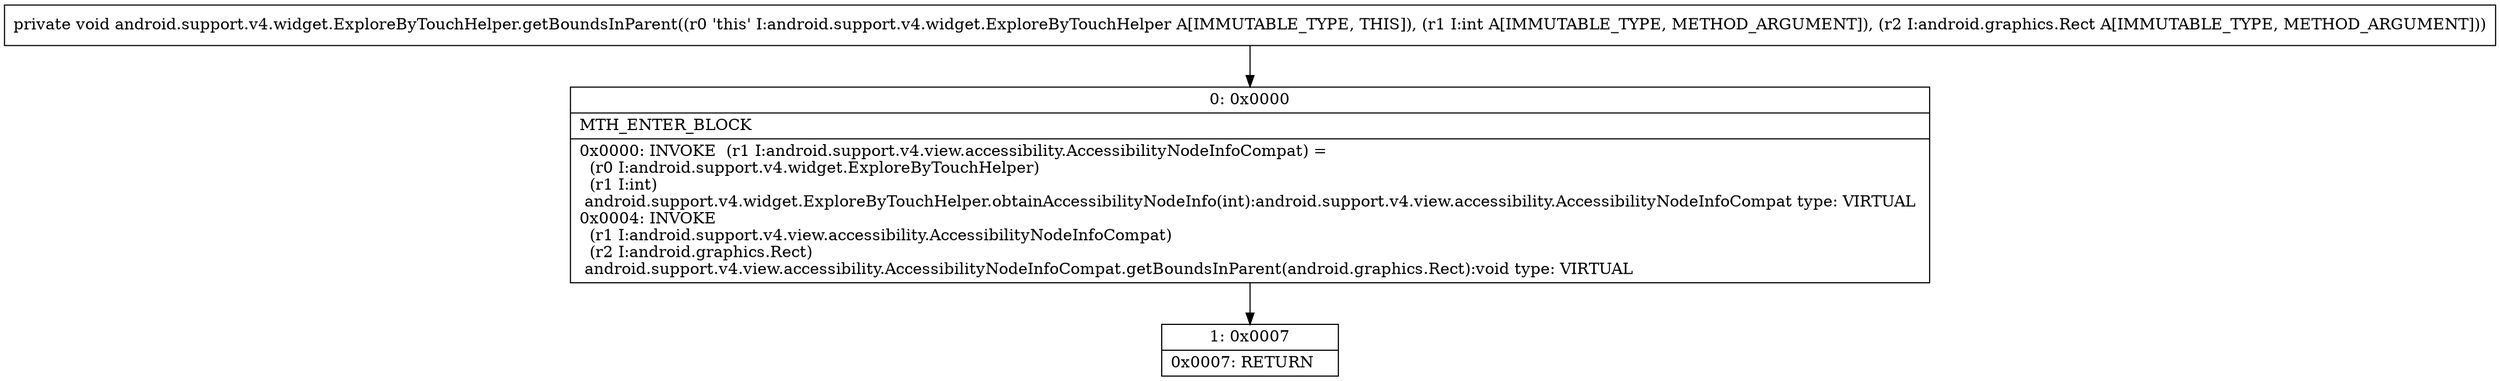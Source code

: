 digraph "CFG forandroid.support.v4.widget.ExploreByTouchHelper.getBoundsInParent(ILandroid\/graphics\/Rect;)V" {
Node_0 [shape=record,label="{0\:\ 0x0000|MTH_ENTER_BLOCK\l|0x0000: INVOKE  (r1 I:android.support.v4.view.accessibility.AccessibilityNodeInfoCompat) = \l  (r0 I:android.support.v4.widget.ExploreByTouchHelper)\l  (r1 I:int)\l android.support.v4.widget.ExploreByTouchHelper.obtainAccessibilityNodeInfo(int):android.support.v4.view.accessibility.AccessibilityNodeInfoCompat type: VIRTUAL \l0x0004: INVOKE  \l  (r1 I:android.support.v4.view.accessibility.AccessibilityNodeInfoCompat)\l  (r2 I:android.graphics.Rect)\l android.support.v4.view.accessibility.AccessibilityNodeInfoCompat.getBoundsInParent(android.graphics.Rect):void type: VIRTUAL \l}"];
Node_1 [shape=record,label="{1\:\ 0x0007|0x0007: RETURN   \l}"];
MethodNode[shape=record,label="{private void android.support.v4.widget.ExploreByTouchHelper.getBoundsInParent((r0 'this' I:android.support.v4.widget.ExploreByTouchHelper A[IMMUTABLE_TYPE, THIS]), (r1 I:int A[IMMUTABLE_TYPE, METHOD_ARGUMENT]), (r2 I:android.graphics.Rect A[IMMUTABLE_TYPE, METHOD_ARGUMENT])) }"];
MethodNode -> Node_0;
Node_0 -> Node_1;
}

